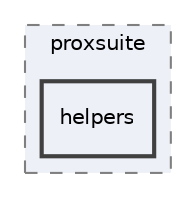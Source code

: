 digraph "include/proxsuite/helpers"
{
 // LATEX_PDF_SIZE
  bgcolor="transparent";
  edge [fontname="Helvetica",fontsize="10",labelfontname="Helvetica",labelfontsize="10"];
  node [fontname="Helvetica",fontsize="10",shape=record];
  compound=true
  subgraph clusterdir_81f38da76c89a9b658f1eca4aa2a54da {
    graph [ bgcolor="#edf0f7", pencolor="grey50", style="filled,dashed,", label="proxsuite", fontname="Helvetica", fontsize="10", URL="dir_81f38da76c89a9b658f1eca4aa2a54da.html"]
  dir_13ac24c11e9edc13673a5341cdfa337c [shape=box, label="helpers", style="filled,bold,", fillcolor="#edf0f7", color="grey25", URL="dir_13ac24c11e9edc13673a5341cdfa337c.html"];
  }
}

